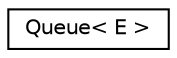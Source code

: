 digraph G
{
  edge [fontname="Helvetica",fontsize="10",labelfontname="Helvetica",labelfontsize="10"];
  node [fontname="Helvetica",fontsize="10",shape=record];
  rankdir="LR";
  Node1 [label="Queue\< E \>",height=0.2,width=0.4,color="black", fillcolor="white", style="filled",URL="$classQueue.html"];
}
